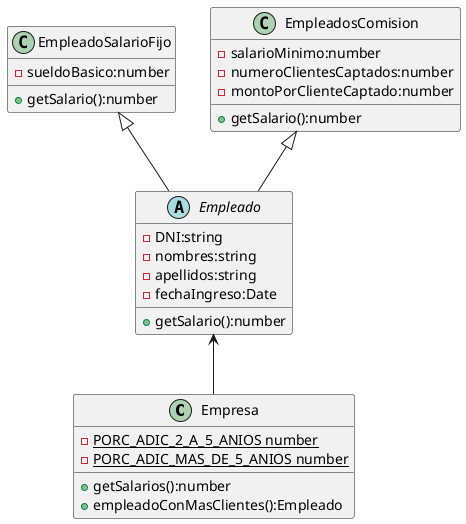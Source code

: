 @startuml "Empleados"

class Empresa {
    {static} - PORC_ADIC_2_A_5_ANIOS number
    {static} - PORC_ADIC_MAS_DE_5_ANIOS number

    + getSalarios():number
    + empleadoConMasClientes():Empleado

}

abstract class Empleado {
    - DNI:string 
    - nombres:string
    - apellidos:string
    - fechaIngreso:Date 

    + getSalario():number


}

class EmpleadoSalarioFijo {
    - sueldoBasico:number

    + getSalario():number
    
}

class EmpleadosComision {
    - salarioMinimo:number
    - numeroClientesCaptados:number
    - montoPorClienteCaptado:number

    + getSalario():number
}

Empleado <-- Empresa
EmpleadoSalarioFijo <|-- Empleado
EmpleadosComision <|-- Empleado


@enduml